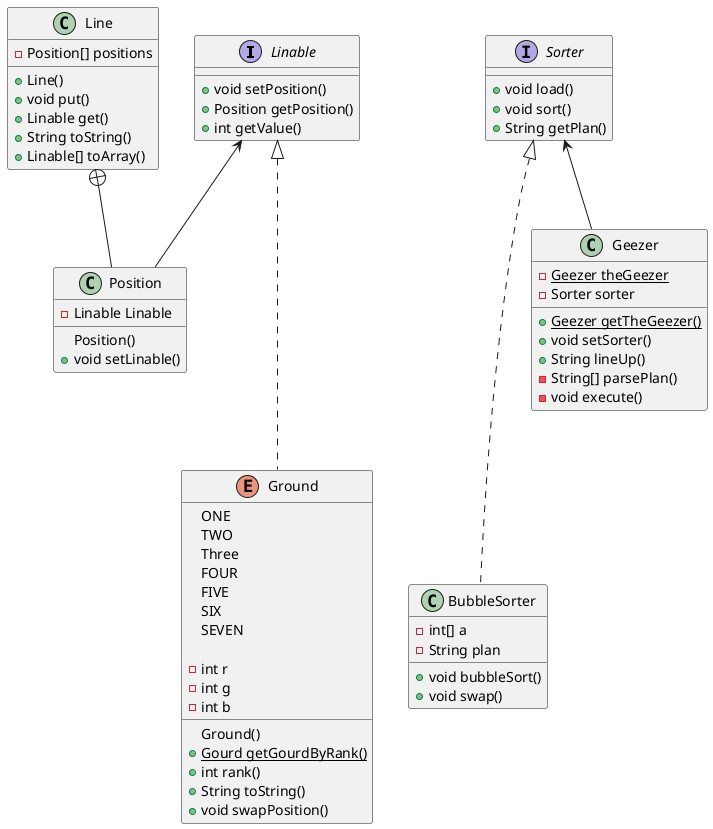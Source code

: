 @startuml

interface Linable{
    +void setPosition()
    +Position getPosition()
    +int getValue()
}

class Line{
    -Position[] positions

    +Line()
    +void put()
    +Linable get()
    +String toString()
    +Linable[] toArray()
}

class Position{
    -Linable Linable

    Position()
    +void setLinable()
    
}

enum Ground {
    ONE
    TWO
    Three 
    FOUR
    FIVE 
    SIX 
    SEVEN 

    -int r 
    -int g 
    -int b

    Ground()
    {static} +Gourd getGourdByRank()
    +int rank()
    +String toString()
    +void swapPosition()
}

interface Sorter{
    +void load()
    +void sort()
    +String getPlan()
}

class BubbleSorter{
    -int[] a
    -String plan
    +void bubbleSort()
    +void swap()

}

class Geezer{
    {static} -Geezer theGeezer
    -Sorter sorter

    {static} +Geezer getTheGeezer()
    +void setSorter()
    +String lineUp()
    -String[] parsePlan()
    -void execute()
}


Line +-- Position
Linable <|... Ground
Sorter <|... BubbleSorter
Sorter <-- Geezer
Linable <-- Position

@enduml
